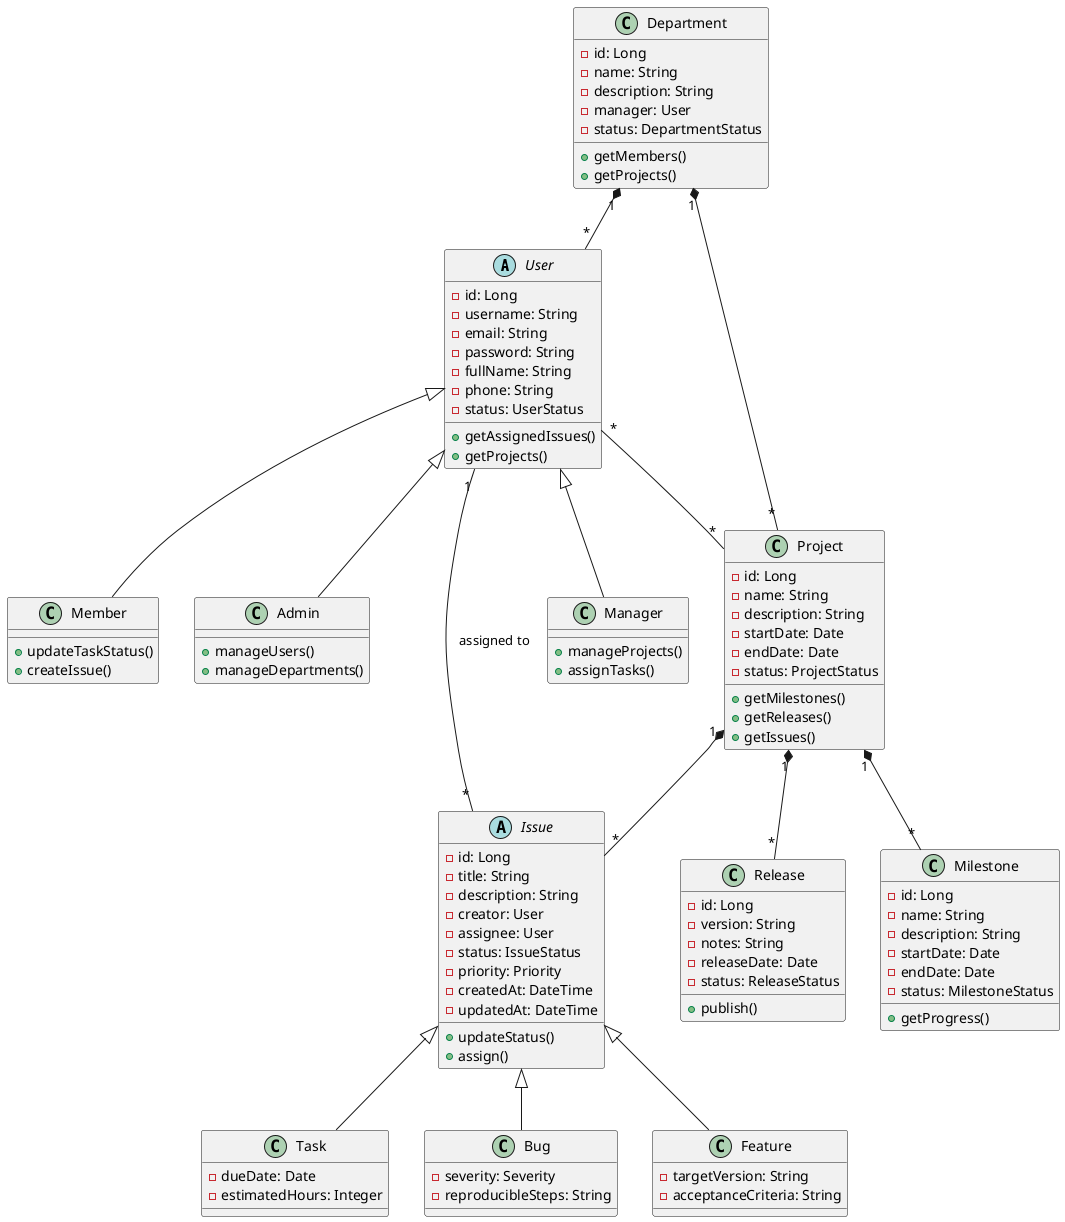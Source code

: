 @startuml
abstract class User {
  -id: Long
  -username: String
  -email: String
  -password: String
  -fullName: String
  -phone: String
  -status: UserStatus
  +getAssignedIssues()
  +getProjects()
}

class Admin extends User {
  +manageUsers()
  +manageDepartments()
}

class Manager extends User {
  +manageProjects()
  +assignTasks()
}

class Member extends User {
  +updateTaskStatus()
  +createIssue()
}

class Department {
  -id: Long
  -name: String
  -description: String
  -manager: User
  -status: DepartmentStatus
  +getMembers()
  +getProjects()
}

class Project {
  -id: Long
  -name: String
  -description: String
  -startDate: Date
  -endDate: Date
  -status: ProjectStatus
  +getMilestones()
  +getReleases()
  +getIssues()
}

abstract class Issue {
  -id: Long
  -title: String
  -description: String
  -creator: User
  -assignee: User
  -status: IssueStatus
  -priority: Priority
  -createdAt: DateTime
  -updatedAt: DateTime
  +updateStatus()
  +assign()
}

class Task extends Issue {
  -dueDate: Date
  -estimatedHours: Integer
}

class Bug extends Issue {
  -severity: Severity
  -reproducibleSteps: String
}

class Feature extends Issue {
  -targetVersion: String
  -acceptanceCriteria: String
}

class Milestone {
  -id: Long
  -name: String
  -description: String
  -startDate: Date
  -endDate: Date
  -status: MilestoneStatus
  +getProgress()
}

class Release {
  -id: Long
  -version: String
  -notes: String
  -releaseDate: Date
  -status: ReleaseStatus
  +publish()
}

Department "1" *-- "*" User
Department "1" *-- "*" Project
Project "1" *-- "*" Milestone
Project "1" *-- "*" Release
Project "1" *-- "*" Issue
User "*" -- "*" Project
Issue "*" -- "1" User : assigned to
@enduml 